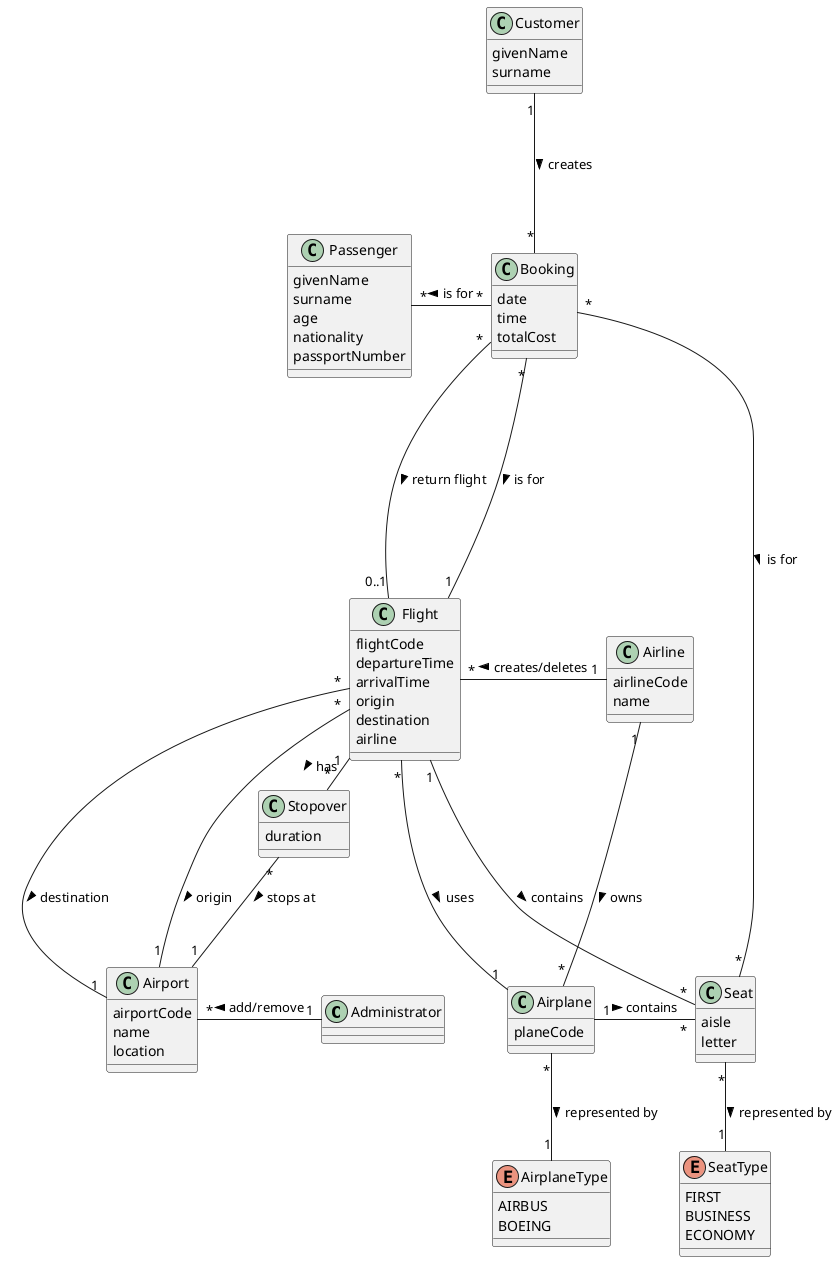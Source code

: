 @startuml

class Administrator {
}

class Customer {
  givenName
  surname
}

class Booking {
  date
  time
  totalCost
}

class Flight {
  flightCode
  departureTime
  arrivalTime
  origin
  destination
  airline
}

class Airplane {
  planeCode
}

class Airport {
  airportCode
  name
  location
}

class Seat {
  aisle
  letter
}

class Airline {
  airlineCode
  name
}

enum SeatType {
  FIRST
  BUSINESS
  ECONOMY
}

enum AirplaneType {
  AIRBUS
  BOEING
}

class Passenger {
  givenName
  surname
  age
  nationality
  passportNumber
}

class Stopover {
  duration
}

Booking "*"--down--"1" Flight: is for >
Booking "*"--down--"0..1" Flight: return flight >
Booking "*"-right-"*" Seat: is for >
Booking "*"-left-"*" Passenger: is for >
Flight "1"-right-"*" Seat: contains >
Customer "1"---"*" Booking: creates >
Flight "*"---"1" Airport: destination >
Flight "*"-down-"1" Airport: origin >
Administrator "1"-left-"*" Airport: add/remove >
Airline "1"-right-"*" Flight: creates/deletes >
Flight "*"---"1" Airplane: uses >
Seat "*"-down-"1" SeatType: represented by >
Airline "1"-"*" Airplane: owns >
Airplane "1"-"*" Seat: contains >
Airplane "*"-down-"1" AirplaneType: represented by >
Flight "1"-right-"*" Stopover: has >
Stopover "*"-"1" Airport: stops at >

@enduml